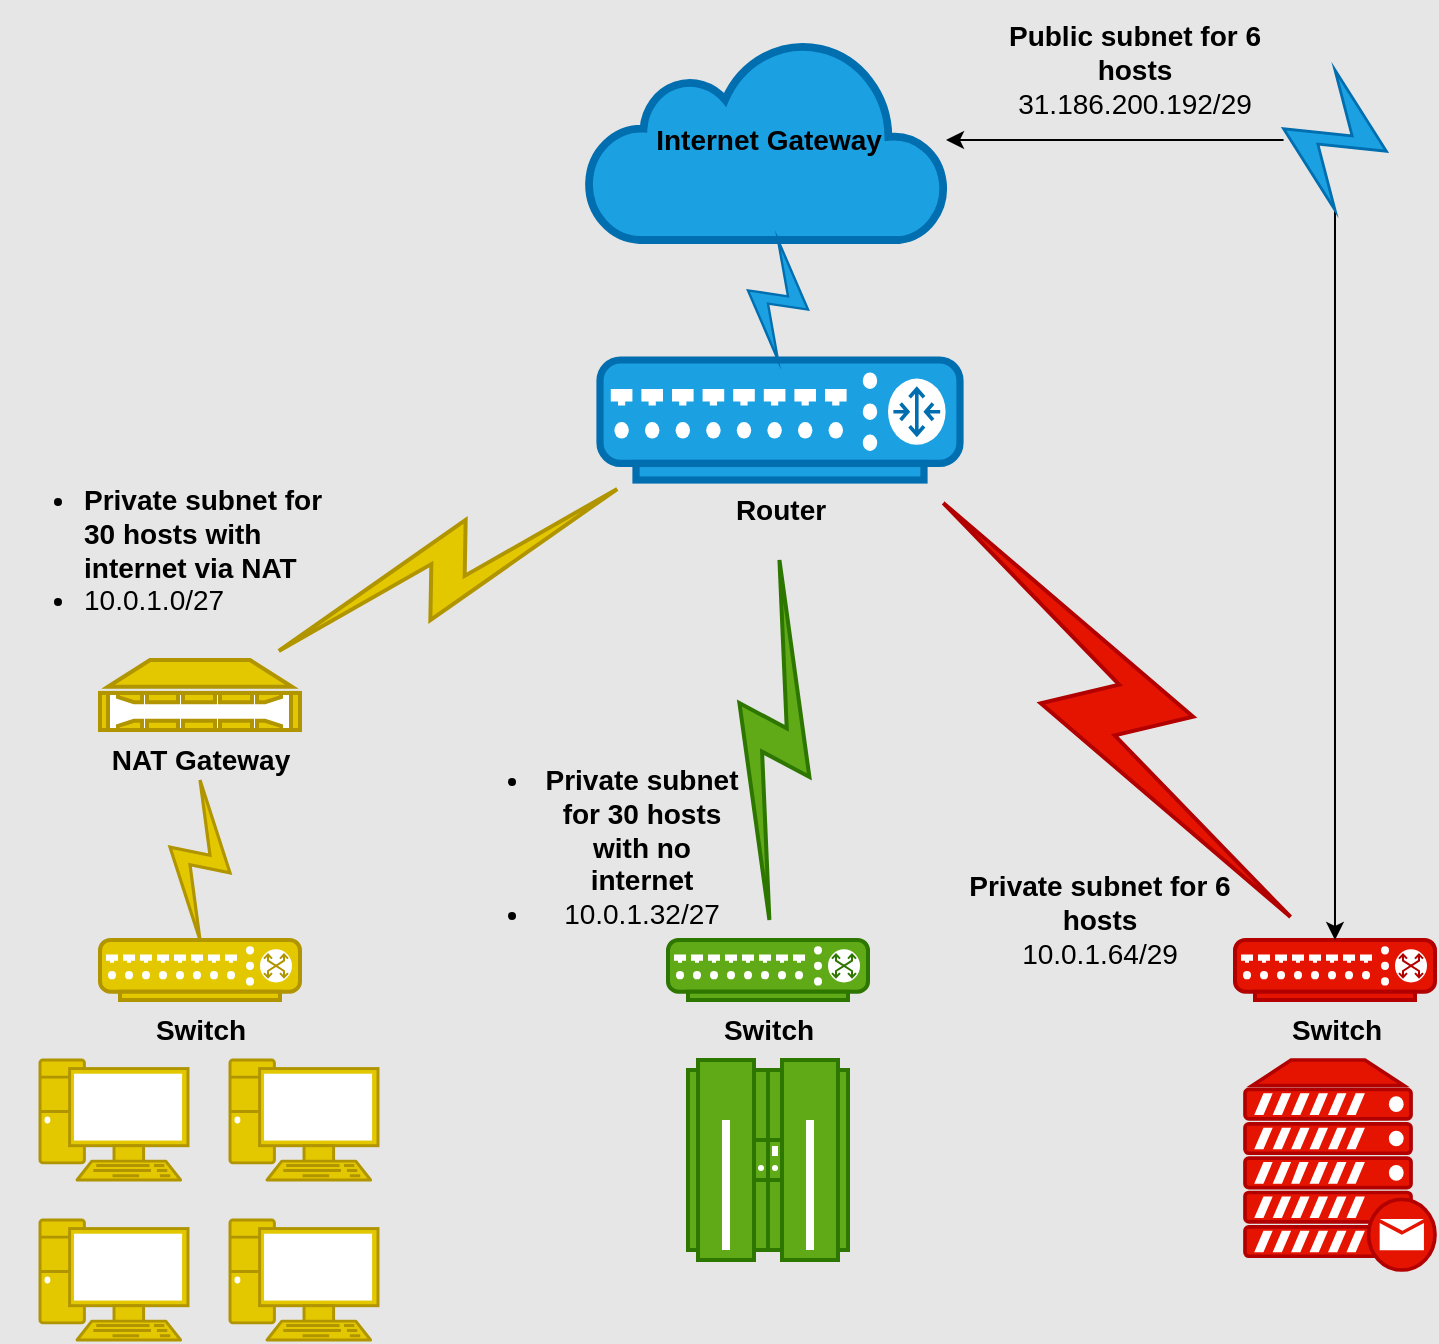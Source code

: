 <mxfile version="21.1.7" type="device">
  <diagram name="Pagina-1" id="iqsI_M5H5K48zxISpeU9">
    <mxGraphModel dx="1742" dy="943" grid="1" gridSize="10" guides="1" tooltips="1" connect="1" arrows="1" fold="1" page="1" pageScale="1" pageWidth="827" pageHeight="1169" background="#E6E6E6" math="0" shadow="0">
      <root>
        <mxCell id="0" />
        <mxCell id="1" parent="0" />
        <mxCell id="wg8FtdOyDk8lmfBGWDfO-1" value="Router" style="verticalAlign=top;verticalLabelPosition=bottom;labelPosition=center;align=center;html=1;outlineConnect=0;gradientDirection=north;strokeWidth=2;shape=mxgraph.networks.router;fillColor=#1ba1e2;strokeColor=#006EAF;fontColor=#000000;fontSize=14;fontStyle=1;labelBackgroundColor=none;" vertex="1" parent="1">
          <mxGeometry x="330" y="310" width="180" height="60" as="geometry" />
        </mxCell>
        <mxCell id="wg8FtdOyDk8lmfBGWDfO-3" value="Switch" style="fontColor=#000000;verticalAlign=top;verticalLabelPosition=bottom;labelPosition=center;align=center;html=1;outlineConnect=0;fillColor=#e3c800;strokeColor=#B09500;gradientDirection=north;strokeWidth=2;shape=mxgraph.networks.switch;fontStyle=1;fontSize=14;" vertex="1" parent="1">
          <mxGeometry x="80" y="600" width="100" height="30" as="geometry" />
        </mxCell>
        <mxCell id="wg8FtdOyDk8lmfBGWDfO-4" value="&lt;font color=&quot;#000000&quot;&gt;Switch&lt;br&gt;&lt;/font&gt;" style="verticalAlign=top;verticalLabelPosition=bottom;labelPosition=center;align=center;html=1;outlineConnect=0;fillColor=#60a917;strokeColor=#2D7600;gradientDirection=north;strokeWidth=2;shape=mxgraph.networks.switch;fontColor=#ffffff;fontSize=14;fontStyle=1" vertex="1" parent="1">
          <mxGeometry x="364" y="600" width="100" height="30" as="geometry" />
        </mxCell>
        <mxCell id="wg8FtdOyDk8lmfBGWDfO-5" value="&lt;font color=&quot;#000000&quot;&gt;Switch&lt;/font&gt;" style="fontColor=#ffffff;verticalAlign=top;verticalLabelPosition=bottom;labelPosition=center;align=center;html=1;outlineConnect=0;fillColor=#e51400;strokeColor=#B20000;gradientDirection=north;strokeWidth=2;shape=mxgraph.networks.switch;fontSize=14;fontStyle=1" vertex="1" parent="1">
          <mxGeometry x="647.5" y="600" width="100" height="30" as="geometry" />
        </mxCell>
        <mxCell id="wg8FtdOyDk8lmfBGWDfO-7" value="" style="fontColor=#000000;verticalAlign=top;verticalLabelPosition=bottom;labelPosition=center;align=center;html=1;outlineConnect=0;fillColor=#e3c800;strokeColor=#B09500;gradientDirection=north;strokeWidth=2;shape=mxgraph.networks.pc;" vertex="1" parent="1">
          <mxGeometry x="50" y="660" width="74" height="60" as="geometry" />
        </mxCell>
        <mxCell id="wg8FtdOyDk8lmfBGWDfO-8" value="" style="fontColor=#000000;verticalAlign=top;verticalLabelPosition=bottom;labelPosition=center;align=center;html=1;outlineConnect=0;fillColor=#e3c800;strokeColor=#B09500;gradientDirection=north;strokeWidth=2;shape=mxgraph.networks.pc;" vertex="1" parent="1">
          <mxGeometry x="50" y="740" width="74" height="60" as="geometry" />
        </mxCell>
        <mxCell id="wg8FtdOyDk8lmfBGWDfO-9" value="" style="fontColor=#000000;verticalAlign=top;verticalLabelPosition=bottom;labelPosition=center;align=center;html=1;outlineConnect=0;fillColor=#e3c800;strokeColor=#B09500;gradientDirection=north;strokeWidth=2;shape=mxgraph.networks.pc;" vertex="1" parent="1">
          <mxGeometry x="145" y="740" width="74" height="60" as="geometry" />
        </mxCell>
        <mxCell id="wg8FtdOyDk8lmfBGWDfO-10" value="" style="fontColor=#000000;verticalAlign=top;verticalLabelPosition=bottom;labelPosition=center;align=center;html=1;outlineConnect=0;fillColor=#e3c800;strokeColor=#B09500;gradientDirection=north;strokeWidth=2;shape=mxgraph.networks.pc;" vertex="1" parent="1">
          <mxGeometry x="145" y="660" width="74" height="60" as="geometry" />
        </mxCell>
        <mxCell id="wg8FtdOyDk8lmfBGWDfO-11" value="&lt;b&gt;NAT Gateway&lt;/b&gt;" style="fontColor=#000000;verticalAlign=top;verticalLabelPosition=bottom;labelPosition=center;align=center;html=1;outlineConnect=0;fillColor=#e3c800;strokeColor=#B09500;gradientDirection=north;strokeWidth=2;shape=mxgraph.networks.nas_filer;fontSize=14;" vertex="1" parent="1">
          <mxGeometry x="80" y="460" width="100" height="35" as="geometry" />
        </mxCell>
        <mxCell id="wg8FtdOyDk8lmfBGWDfO-12" value="" style="fontColor=#000000;verticalAlign=top;verticalLabelPosition=bottom;labelPosition=center;align=center;html=1;outlineConnect=0;fillColor=#e3c800;strokeColor=#B09500;gradientDirection=north;strokeWidth=2;shape=mxgraph.networks.comm_link;" vertex="1" parent="1">
          <mxGeometry x="115" y="520" width="30" height="80" as="geometry" />
        </mxCell>
        <mxCell id="wg8FtdOyDk8lmfBGWDfO-13" value="Internet Gateway" style="html=1;outlineConnect=0;fillColor=#1ba1e2;strokeColor=#006EAF;gradientDirection=north;strokeWidth=2;shape=mxgraph.networks.cloud;fontColor=#000000;fontSize=14;fontStyle=1" vertex="1" parent="1">
          <mxGeometry x="324" y="150" width="179" height="100" as="geometry" />
        </mxCell>
        <mxCell id="wg8FtdOyDk8lmfBGWDfO-14" value="" style="html=1;outlineConnect=0;fillColor=#e3c800;strokeColor=#B09500;gradientDirection=north;strokeWidth=2;shape=mxgraph.networks.comm_link_edge;html=1;rounded=0;entryX=0.1;entryY=1;entryDx=0;entryDy=0;entryPerimeter=0;" edge="1" parent="1" target="wg8FtdOyDk8lmfBGWDfO-1">
          <mxGeometry width="100" height="100" relative="1" as="geometry">
            <mxPoint x="160" y="460" as="sourcePoint" />
            <mxPoint x="260" y="360" as="targetPoint" />
          </mxGeometry>
        </mxCell>
        <mxCell id="wg8FtdOyDk8lmfBGWDfO-15" value="" style="html=1;outlineConnect=0;fillColor=#60a917;strokeColor=#2D7600;gradientDirection=north;strokeWidth=2;shape=mxgraph.networks.comm_link_edge;html=1;rounded=0;" edge="1" parent="1" source="wg8FtdOyDk8lmfBGWDfO-4">
          <mxGeometry width="100" height="100" relative="1" as="geometry">
            <mxPoint x="410" y="600" as="sourcePoint" />
            <mxPoint x="420" y="400" as="targetPoint" />
          </mxGeometry>
        </mxCell>
        <mxCell id="wg8FtdOyDk8lmfBGWDfO-16" value="" style="html=1;outlineConnect=0;fillColor=#e51400;strokeColor=#B20000;gradientDirection=north;strokeWidth=2;shape=mxgraph.networks.comm_link_edge;html=1;rounded=0;exitX=0.9;exitY=1;exitDx=0;exitDy=0;exitPerimeter=0;" edge="1" parent="1" source="wg8FtdOyDk8lmfBGWDfO-1" target="wg8FtdOyDk8lmfBGWDfO-5">
          <mxGeometry width="100" height="100" relative="1" as="geometry">
            <mxPoint x="360" y="530" as="sourcePoint" />
            <mxPoint x="560" y="620" as="targetPoint" />
          </mxGeometry>
        </mxCell>
        <mxCell id="wg8FtdOyDk8lmfBGWDfO-17" value="" style="fontColor=#ffffff;verticalAlign=top;verticalLabelPosition=bottom;labelPosition=center;align=center;html=1;outlineConnect=0;fillColor=#1ba1e2;strokeColor=#006EAF;gradientDirection=north;strokeWidth=2;shape=mxgraph.networks.comm_link;" vertex="1" parent="1">
          <mxGeometry x="404" y="250" width="30" height="60" as="geometry" />
        </mxCell>
        <mxCell id="wg8FtdOyDk8lmfBGWDfO-18" value="" style="fontColor=#ffffff;verticalAlign=top;verticalLabelPosition=bottom;labelPosition=center;align=center;html=1;outlineConnect=0;fillColor=#e51400;strokeColor=#B20000;gradientDirection=north;strokeWidth=2;shape=mxgraph.networks.mail_server;" vertex="1" parent="1">
          <mxGeometry x="652.5" y="660" width="95" height="105" as="geometry" />
        </mxCell>
        <mxCell id="wg8FtdOyDk8lmfBGWDfO-19" value="" style="verticalAlign=top;verticalLabelPosition=bottom;labelPosition=center;align=center;html=1;outlineConnect=0;fillColor=#60a917;strokeColor=#2D7600;gradientDirection=north;strokeWidth=2;shape=mxgraph.networks.mainframe;fontColor=#ffffff;" vertex="1" parent="1">
          <mxGeometry x="374" y="660" width="80" height="100" as="geometry" />
        </mxCell>
        <mxCell id="wg8FtdOyDk8lmfBGWDfO-22" value="&lt;ul style=&quot;font-size: 14px;&quot;&gt;&lt;li style=&quot;font-size: 14px;&quot;&gt;&lt;b style=&quot;background-color: initial;&quot;&gt;Private subnet for 30 hosts with internet via NAT&lt;/b&gt;&lt;/li&gt;&lt;li style=&quot;font-size: 14px;&quot;&gt;&lt;span style=&quot;background-color: initial;&quot;&gt;10.0.1.0/27&lt;/span&gt;&lt;br&gt;&lt;/li&gt;&lt;/ul&gt;" style="text;strokeColor=none;fillColor=none;html=1;whiteSpace=wrap;verticalAlign=middle;overflow=hidden;fontSize=14;" vertex="1" parent="1">
          <mxGeometry x="30" y="330" width="180" height="150" as="geometry" />
        </mxCell>
        <mxCell id="wg8FtdOyDk8lmfBGWDfO-23" value="&lt;div&gt;&lt;b&gt;Private subnet for 6 hosts&lt;/b&gt;&lt;/div&gt;&lt;div&gt;&lt;span style=&quot;background-color: initial;&quot;&gt;10.0.1.64/29&lt;/span&gt;&lt;/div&gt;" style="text;strokeColor=none;fillColor=none;html=1;whiteSpace=wrap;verticalAlign=middle;overflow=hidden;fontSize=14;align=center;" vertex="1" parent="1">
          <mxGeometry x="495" y="550" width="170" height="80" as="geometry" />
        </mxCell>
        <mxCell id="wg8FtdOyDk8lmfBGWDfO-24" value="&lt;ul style=&quot;font-size: 14px;&quot;&gt;&lt;li&gt;&lt;b&gt;Private subnet for 30 hosts with no internet&lt;/b&gt;&lt;/li&gt;&lt;li&gt;10.0.1.32/27&lt;/li&gt;&lt;/ul&gt;" style="text;strokeColor=none;fillColor=none;html=1;whiteSpace=wrap;verticalAlign=middle;overflow=hidden;labelPosition=center;verticalLabelPosition=middle;align=center;" vertex="1" parent="1">
          <mxGeometry x="258" y="495" width="146" height="115" as="geometry" />
        </mxCell>
        <mxCell id="wg8FtdOyDk8lmfBGWDfO-28" value="&lt;div style=&quot;&quot;&gt;&lt;b&gt;Public subnet for 6 hosts&lt;/b&gt;&lt;/div&gt;&lt;div style=&quot;&quot;&gt;&lt;span style=&quot;background-color: initial;&quot;&gt;31.186.200.192/29&lt;/span&gt;&lt;/div&gt;" style="text;strokeColor=none;fillColor=none;html=1;whiteSpace=wrap;verticalAlign=middle;overflow=hidden;fontSize=14;align=center;" vertex="1" parent="1">
          <mxGeometry x="530" y="130" width="135" height="70" as="geometry" />
        </mxCell>
        <mxCell id="wg8FtdOyDk8lmfBGWDfO-36" style="edgeStyle=orthogonalEdgeStyle;rounded=0;orthogonalLoop=1;jettySize=auto;html=1;" edge="1" parent="1" source="wg8FtdOyDk8lmfBGWDfO-32" target="wg8FtdOyDk8lmfBGWDfO-13">
          <mxGeometry relative="1" as="geometry" />
        </mxCell>
        <mxCell id="wg8FtdOyDk8lmfBGWDfO-37" style="edgeStyle=orthogonalEdgeStyle;rounded=0;orthogonalLoop=1;jettySize=auto;html=1;exitX=0.5;exitY=1;exitDx=0;exitDy=0;exitPerimeter=0;" edge="1" parent="1" source="wg8FtdOyDk8lmfBGWDfO-32" target="wg8FtdOyDk8lmfBGWDfO-5">
          <mxGeometry relative="1" as="geometry" />
        </mxCell>
        <mxCell id="wg8FtdOyDk8lmfBGWDfO-32" value="" style="fontColor=#ffffff;verticalAlign=top;verticalLabelPosition=bottom;labelPosition=center;align=center;html=1;outlineConnect=0;fillColor=#1ba1e2;strokeColor=#006EAF;gradientDirection=north;strokeWidth=2;shape=mxgraph.networks.comm_link;rotation=0;" vertex="1" parent="1">
          <mxGeometry x="671.77" y="165" width="51.45" height="70" as="geometry" />
        </mxCell>
      </root>
    </mxGraphModel>
  </diagram>
</mxfile>
